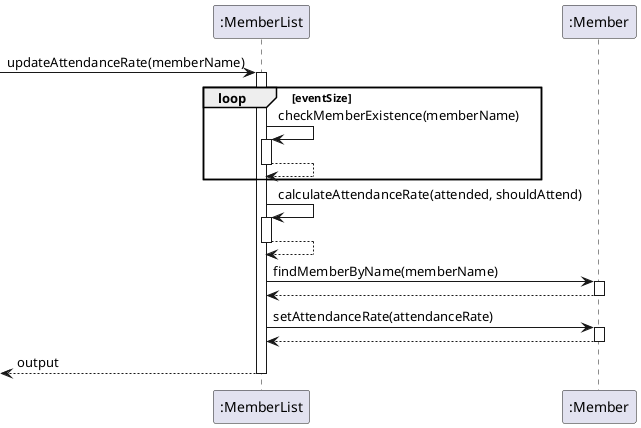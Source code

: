 @startuml
 -> ":MemberList" : updateAttendanceRate(memberName)
 activate ":MemberList"
 loop eventSize
 ":MemberList" -> ":MemberList" : checkMemberExistence(memberName)
 activate ":MemberList"
 ":MemberList" --> ":MemberList"
 deactivate ":MemberList"
 end
 ":MemberList" -> ":MemberList" : calculateAttendanceRate(attended, shouldAttend)
 activate ":MemberList"
 ":MemberList" --> ":MemberList"
 deactivate ":MemberList"
 ":MemberList" -> ":Member" : findMemberByName(memberName)
 activate ":Member"
 return
 deactivate ":Member"
 ":MemberList" -> ":Member" :setAttendanceRate(attendanceRate)
 activate ":Member"
 return
 deactivate ":Member"
 <-- ":MemberList" : output
 deactivate ":MemberList"
 @enduml

